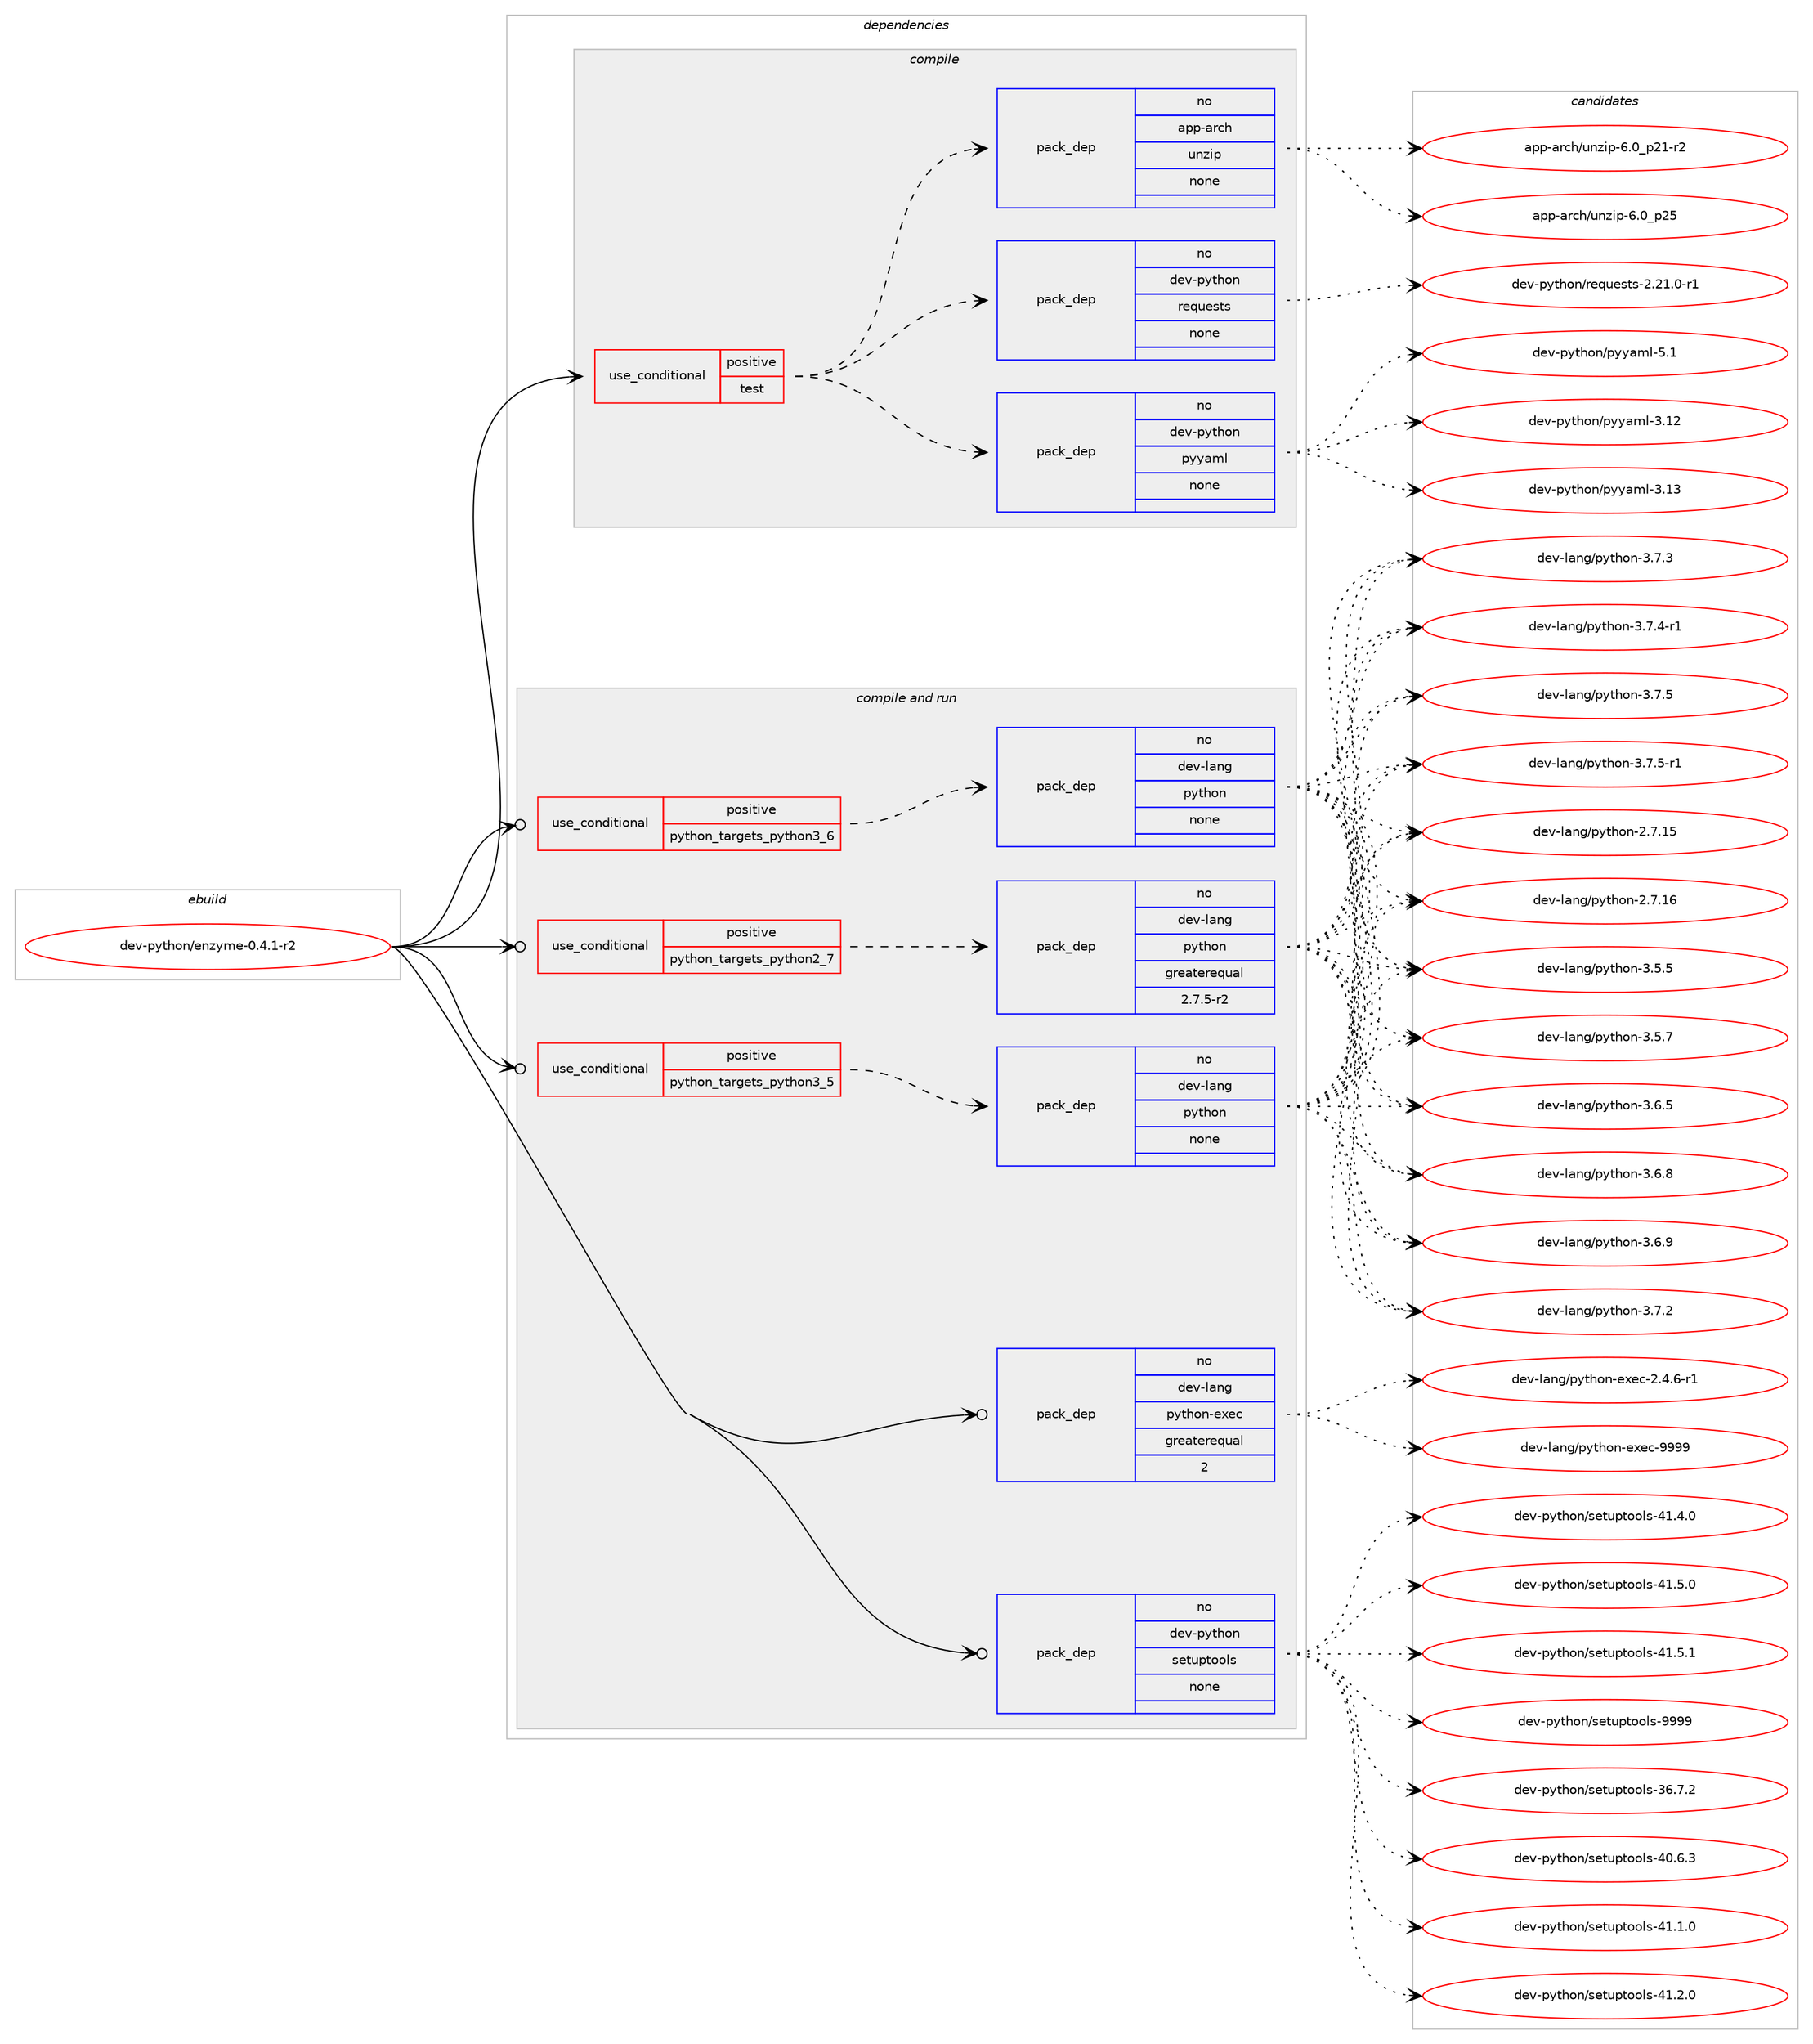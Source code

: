 digraph prolog {

# *************
# Graph options
# *************

newrank=true;
concentrate=true;
compound=true;
graph [rankdir=LR,fontname=Helvetica,fontsize=10,ranksep=1.5];#, ranksep=2.5, nodesep=0.2];
edge  [arrowhead=vee];
node  [fontname=Helvetica,fontsize=10];

# **********
# The ebuild
# **********

subgraph cluster_leftcol {
color=gray;
rank=same;
label=<<i>ebuild</i>>;
id [label="dev-python/enzyme-0.4.1-r2", color=red, width=4, href="../dev-python/enzyme-0.4.1-r2.svg"];
}

# ****************
# The dependencies
# ****************

subgraph cluster_midcol {
color=gray;
label=<<i>dependencies</i>>;
subgraph cluster_compile {
fillcolor="#eeeeee";
style=filled;
label=<<i>compile</i>>;
subgraph cond139020 {
dependency603462 [label=<<TABLE BORDER="0" CELLBORDER="1" CELLSPACING="0" CELLPADDING="4"><TR><TD ROWSPAN="3" CELLPADDING="10">use_conditional</TD></TR><TR><TD>positive</TD></TR><TR><TD>test</TD></TR></TABLE>>, shape=none, color=red];
subgraph pack452646 {
dependency603463 [label=<<TABLE BORDER="0" CELLBORDER="1" CELLSPACING="0" CELLPADDING="4" WIDTH="220"><TR><TD ROWSPAN="6" CELLPADDING="30">pack_dep</TD></TR><TR><TD WIDTH="110">no</TD></TR><TR><TD>app-arch</TD></TR><TR><TD>unzip</TD></TR><TR><TD>none</TD></TR><TR><TD></TD></TR></TABLE>>, shape=none, color=blue];
}
dependency603462:e -> dependency603463:w [weight=20,style="dashed",arrowhead="vee"];
subgraph pack452647 {
dependency603464 [label=<<TABLE BORDER="0" CELLBORDER="1" CELLSPACING="0" CELLPADDING="4" WIDTH="220"><TR><TD ROWSPAN="6" CELLPADDING="30">pack_dep</TD></TR><TR><TD WIDTH="110">no</TD></TR><TR><TD>dev-python</TD></TR><TR><TD>pyyaml</TD></TR><TR><TD>none</TD></TR><TR><TD></TD></TR></TABLE>>, shape=none, color=blue];
}
dependency603462:e -> dependency603464:w [weight=20,style="dashed",arrowhead="vee"];
subgraph pack452648 {
dependency603465 [label=<<TABLE BORDER="0" CELLBORDER="1" CELLSPACING="0" CELLPADDING="4" WIDTH="220"><TR><TD ROWSPAN="6" CELLPADDING="30">pack_dep</TD></TR><TR><TD WIDTH="110">no</TD></TR><TR><TD>dev-python</TD></TR><TR><TD>requests</TD></TR><TR><TD>none</TD></TR><TR><TD></TD></TR></TABLE>>, shape=none, color=blue];
}
dependency603462:e -> dependency603465:w [weight=20,style="dashed",arrowhead="vee"];
}
id:e -> dependency603462:w [weight=20,style="solid",arrowhead="vee"];
}
subgraph cluster_compileandrun {
fillcolor="#eeeeee";
style=filled;
label=<<i>compile and run</i>>;
subgraph cond139021 {
dependency603466 [label=<<TABLE BORDER="0" CELLBORDER="1" CELLSPACING="0" CELLPADDING="4"><TR><TD ROWSPAN="3" CELLPADDING="10">use_conditional</TD></TR><TR><TD>positive</TD></TR><TR><TD>python_targets_python2_7</TD></TR></TABLE>>, shape=none, color=red];
subgraph pack452649 {
dependency603467 [label=<<TABLE BORDER="0" CELLBORDER="1" CELLSPACING="0" CELLPADDING="4" WIDTH="220"><TR><TD ROWSPAN="6" CELLPADDING="30">pack_dep</TD></TR><TR><TD WIDTH="110">no</TD></TR><TR><TD>dev-lang</TD></TR><TR><TD>python</TD></TR><TR><TD>greaterequal</TD></TR><TR><TD>2.7.5-r2</TD></TR></TABLE>>, shape=none, color=blue];
}
dependency603466:e -> dependency603467:w [weight=20,style="dashed",arrowhead="vee"];
}
id:e -> dependency603466:w [weight=20,style="solid",arrowhead="odotvee"];
subgraph cond139022 {
dependency603468 [label=<<TABLE BORDER="0" CELLBORDER="1" CELLSPACING="0" CELLPADDING="4"><TR><TD ROWSPAN="3" CELLPADDING="10">use_conditional</TD></TR><TR><TD>positive</TD></TR><TR><TD>python_targets_python3_5</TD></TR></TABLE>>, shape=none, color=red];
subgraph pack452650 {
dependency603469 [label=<<TABLE BORDER="0" CELLBORDER="1" CELLSPACING="0" CELLPADDING="4" WIDTH="220"><TR><TD ROWSPAN="6" CELLPADDING="30">pack_dep</TD></TR><TR><TD WIDTH="110">no</TD></TR><TR><TD>dev-lang</TD></TR><TR><TD>python</TD></TR><TR><TD>none</TD></TR><TR><TD></TD></TR></TABLE>>, shape=none, color=blue];
}
dependency603468:e -> dependency603469:w [weight=20,style="dashed",arrowhead="vee"];
}
id:e -> dependency603468:w [weight=20,style="solid",arrowhead="odotvee"];
subgraph cond139023 {
dependency603470 [label=<<TABLE BORDER="0" CELLBORDER="1" CELLSPACING="0" CELLPADDING="4"><TR><TD ROWSPAN="3" CELLPADDING="10">use_conditional</TD></TR><TR><TD>positive</TD></TR><TR><TD>python_targets_python3_6</TD></TR></TABLE>>, shape=none, color=red];
subgraph pack452651 {
dependency603471 [label=<<TABLE BORDER="0" CELLBORDER="1" CELLSPACING="0" CELLPADDING="4" WIDTH="220"><TR><TD ROWSPAN="6" CELLPADDING="30">pack_dep</TD></TR><TR><TD WIDTH="110">no</TD></TR><TR><TD>dev-lang</TD></TR><TR><TD>python</TD></TR><TR><TD>none</TD></TR><TR><TD></TD></TR></TABLE>>, shape=none, color=blue];
}
dependency603470:e -> dependency603471:w [weight=20,style="dashed",arrowhead="vee"];
}
id:e -> dependency603470:w [weight=20,style="solid",arrowhead="odotvee"];
subgraph pack452652 {
dependency603472 [label=<<TABLE BORDER="0" CELLBORDER="1" CELLSPACING="0" CELLPADDING="4" WIDTH="220"><TR><TD ROWSPAN="6" CELLPADDING="30">pack_dep</TD></TR><TR><TD WIDTH="110">no</TD></TR><TR><TD>dev-lang</TD></TR><TR><TD>python-exec</TD></TR><TR><TD>greaterequal</TD></TR><TR><TD>2</TD></TR></TABLE>>, shape=none, color=blue];
}
id:e -> dependency603472:w [weight=20,style="solid",arrowhead="odotvee"];
subgraph pack452653 {
dependency603473 [label=<<TABLE BORDER="0" CELLBORDER="1" CELLSPACING="0" CELLPADDING="4" WIDTH="220"><TR><TD ROWSPAN="6" CELLPADDING="30">pack_dep</TD></TR><TR><TD WIDTH="110">no</TD></TR><TR><TD>dev-python</TD></TR><TR><TD>setuptools</TD></TR><TR><TD>none</TD></TR><TR><TD></TD></TR></TABLE>>, shape=none, color=blue];
}
id:e -> dependency603473:w [weight=20,style="solid",arrowhead="odotvee"];
}
subgraph cluster_run {
fillcolor="#eeeeee";
style=filled;
label=<<i>run</i>>;
}
}

# **************
# The candidates
# **************

subgraph cluster_choices {
rank=same;
color=gray;
label=<<i>candidates</i>>;

subgraph choice452646 {
color=black;
nodesep=1;
choice9711211245971149910447117110122105112455446489511250494511450 [label="app-arch/unzip-6.0_p21-r2", color=red, width=4,href="../app-arch/unzip-6.0_p21-r2.svg"];
choice971121124597114991044711711012210511245544648951125053 [label="app-arch/unzip-6.0_p25", color=red, width=4,href="../app-arch/unzip-6.0_p25.svg"];
dependency603463:e -> choice9711211245971149910447117110122105112455446489511250494511450:w [style=dotted,weight="100"];
dependency603463:e -> choice971121124597114991044711711012210511245544648951125053:w [style=dotted,weight="100"];
}
subgraph choice452647 {
color=black;
nodesep=1;
choice1001011184511212111610411111047112121121971091084551464950 [label="dev-python/pyyaml-3.12", color=red, width=4,href="../dev-python/pyyaml-3.12.svg"];
choice1001011184511212111610411111047112121121971091084551464951 [label="dev-python/pyyaml-3.13", color=red, width=4,href="../dev-python/pyyaml-3.13.svg"];
choice10010111845112121116104111110471121211219710910845534649 [label="dev-python/pyyaml-5.1", color=red, width=4,href="../dev-python/pyyaml-5.1.svg"];
dependency603464:e -> choice1001011184511212111610411111047112121121971091084551464950:w [style=dotted,weight="100"];
dependency603464:e -> choice1001011184511212111610411111047112121121971091084551464951:w [style=dotted,weight="100"];
dependency603464:e -> choice10010111845112121116104111110471121211219710910845534649:w [style=dotted,weight="100"];
}
subgraph choice452648 {
color=black;
nodesep=1;
choice1001011184511212111610411111047114101113117101115116115455046504946484511449 [label="dev-python/requests-2.21.0-r1", color=red, width=4,href="../dev-python/requests-2.21.0-r1.svg"];
dependency603465:e -> choice1001011184511212111610411111047114101113117101115116115455046504946484511449:w [style=dotted,weight="100"];
}
subgraph choice452649 {
color=black;
nodesep=1;
choice10010111845108971101034711212111610411111045504655464953 [label="dev-lang/python-2.7.15", color=red, width=4,href="../dev-lang/python-2.7.15.svg"];
choice10010111845108971101034711212111610411111045504655464954 [label="dev-lang/python-2.7.16", color=red, width=4,href="../dev-lang/python-2.7.16.svg"];
choice100101118451089711010347112121116104111110455146534653 [label="dev-lang/python-3.5.5", color=red, width=4,href="../dev-lang/python-3.5.5.svg"];
choice100101118451089711010347112121116104111110455146534655 [label="dev-lang/python-3.5.7", color=red, width=4,href="../dev-lang/python-3.5.7.svg"];
choice100101118451089711010347112121116104111110455146544653 [label="dev-lang/python-3.6.5", color=red, width=4,href="../dev-lang/python-3.6.5.svg"];
choice100101118451089711010347112121116104111110455146544656 [label="dev-lang/python-3.6.8", color=red, width=4,href="../dev-lang/python-3.6.8.svg"];
choice100101118451089711010347112121116104111110455146544657 [label="dev-lang/python-3.6.9", color=red, width=4,href="../dev-lang/python-3.6.9.svg"];
choice100101118451089711010347112121116104111110455146554650 [label="dev-lang/python-3.7.2", color=red, width=4,href="../dev-lang/python-3.7.2.svg"];
choice100101118451089711010347112121116104111110455146554651 [label="dev-lang/python-3.7.3", color=red, width=4,href="../dev-lang/python-3.7.3.svg"];
choice1001011184510897110103471121211161041111104551465546524511449 [label="dev-lang/python-3.7.4-r1", color=red, width=4,href="../dev-lang/python-3.7.4-r1.svg"];
choice100101118451089711010347112121116104111110455146554653 [label="dev-lang/python-3.7.5", color=red, width=4,href="../dev-lang/python-3.7.5.svg"];
choice1001011184510897110103471121211161041111104551465546534511449 [label="dev-lang/python-3.7.5-r1", color=red, width=4,href="../dev-lang/python-3.7.5-r1.svg"];
dependency603467:e -> choice10010111845108971101034711212111610411111045504655464953:w [style=dotted,weight="100"];
dependency603467:e -> choice10010111845108971101034711212111610411111045504655464954:w [style=dotted,weight="100"];
dependency603467:e -> choice100101118451089711010347112121116104111110455146534653:w [style=dotted,weight="100"];
dependency603467:e -> choice100101118451089711010347112121116104111110455146534655:w [style=dotted,weight="100"];
dependency603467:e -> choice100101118451089711010347112121116104111110455146544653:w [style=dotted,weight="100"];
dependency603467:e -> choice100101118451089711010347112121116104111110455146544656:w [style=dotted,weight="100"];
dependency603467:e -> choice100101118451089711010347112121116104111110455146544657:w [style=dotted,weight="100"];
dependency603467:e -> choice100101118451089711010347112121116104111110455146554650:w [style=dotted,weight="100"];
dependency603467:e -> choice100101118451089711010347112121116104111110455146554651:w [style=dotted,weight="100"];
dependency603467:e -> choice1001011184510897110103471121211161041111104551465546524511449:w [style=dotted,weight="100"];
dependency603467:e -> choice100101118451089711010347112121116104111110455146554653:w [style=dotted,weight="100"];
dependency603467:e -> choice1001011184510897110103471121211161041111104551465546534511449:w [style=dotted,weight="100"];
}
subgraph choice452650 {
color=black;
nodesep=1;
choice10010111845108971101034711212111610411111045504655464953 [label="dev-lang/python-2.7.15", color=red, width=4,href="../dev-lang/python-2.7.15.svg"];
choice10010111845108971101034711212111610411111045504655464954 [label="dev-lang/python-2.7.16", color=red, width=4,href="../dev-lang/python-2.7.16.svg"];
choice100101118451089711010347112121116104111110455146534653 [label="dev-lang/python-3.5.5", color=red, width=4,href="../dev-lang/python-3.5.5.svg"];
choice100101118451089711010347112121116104111110455146534655 [label="dev-lang/python-3.5.7", color=red, width=4,href="../dev-lang/python-3.5.7.svg"];
choice100101118451089711010347112121116104111110455146544653 [label="dev-lang/python-3.6.5", color=red, width=4,href="../dev-lang/python-3.6.5.svg"];
choice100101118451089711010347112121116104111110455146544656 [label="dev-lang/python-3.6.8", color=red, width=4,href="../dev-lang/python-3.6.8.svg"];
choice100101118451089711010347112121116104111110455146544657 [label="dev-lang/python-3.6.9", color=red, width=4,href="../dev-lang/python-3.6.9.svg"];
choice100101118451089711010347112121116104111110455146554650 [label="dev-lang/python-3.7.2", color=red, width=4,href="../dev-lang/python-3.7.2.svg"];
choice100101118451089711010347112121116104111110455146554651 [label="dev-lang/python-3.7.3", color=red, width=4,href="../dev-lang/python-3.7.3.svg"];
choice1001011184510897110103471121211161041111104551465546524511449 [label="dev-lang/python-3.7.4-r1", color=red, width=4,href="../dev-lang/python-3.7.4-r1.svg"];
choice100101118451089711010347112121116104111110455146554653 [label="dev-lang/python-3.7.5", color=red, width=4,href="../dev-lang/python-3.7.5.svg"];
choice1001011184510897110103471121211161041111104551465546534511449 [label="dev-lang/python-3.7.5-r1", color=red, width=4,href="../dev-lang/python-3.7.5-r1.svg"];
dependency603469:e -> choice10010111845108971101034711212111610411111045504655464953:w [style=dotted,weight="100"];
dependency603469:e -> choice10010111845108971101034711212111610411111045504655464954:w [style=dotted,weight="100"];
dependency603469:e -> choice100101118451089711010347112121116104111110455146534653:w [style=dotted,weight="100"];
dependency603469:e -> choice100101118451089711010347112121116104111110455146534655:w [style=dotted,weight="100"];
dependency603469:e -> choice100101118451089711010347112121116104111110455146544653:w [style=dotted,weight="100"];
dependency603469:e -> choice100101118451089711010347112121116104111110455146544656:w [style=dotted,weight="100"];
dependency603469:e -> choice100101118451089711010347112121116104111110455146544657:w [style=dotted,weight="100"];
dependency603469:e -> choice100101118451089711010347112121116104111110455146554650:w [style=dotted,weight="100"];
dependency603469:e -> choice100101118451089711010347112121116104111110455146554651:w [style=dotted,weight="100"];
dependency603469:e -> choice1001011184510897110103471121211161041111104551465546524511449:w [style=dotted,weight="100"];
dependency603469:e -> choice100101118451089711010347112121116104111110455146554653:w [style=dotted,weight="100"];
dependency603469:e -> choice1001011184510897110103471121211161041111104551465546534511449:w [style=dotted,weight="100"];
}
subgraph choice452651 {
color=black;
nodesep=1;
choice10010111845108971101034711212111610411111045504655464953 [label="dev-lang/python-2.7.15", color=red, width=4,href="../dev-lang/python-2.7.15.svg"];
choice10010111845108971101034711212111610411111045504655464954 [label="dev-lang/python-2.7.16", color=red, width=4,href="../dev-lang/python-2.7.16.svg"];
choice100101118451089711010347112121116104111110455146534653 [label="dev-lang/python-3.5.5", color=red, width=4,href="../dev-lang/python-3.5.5.svg"];
choice100101118451089711010347112121116104111110455146534655 [label="dev-lang/python-3.5.7", color=red, width=4,href="../dev-lang/python-3.5.7.svg"];
choice100101118451089711010347112121116104111110455146544653 [label="dev-lang/python-3.6.5", color=red, width=4,href="../dev-lang/python-3.6.5.svg"];
choice100101118451089711010347112121116104111110455146544656 [label="dev-lang/python-3.6.8", color=red, width=4,href="../dev-lang/python-3.6.8.svg"];
choice100101118451089711010347112121116104111110455146544657 [label="dev-lang/python-3.6.9", color=red, width=4,href="../dev-lang/python-3.6.9.svg"];
choice100101118451089711010347112121116104111110455146554650 [label="dev-lang/python-3.7.2", color=red, width=4,href="../dev-lang/python-3.7.2.svg"];
choice100101118451089711010347112121116104111110455146554651 [label="dev-lang/python-3.7.3", color=red, width=4,href="../dev-lang/python-3.7.3.svg"];
choice1001011184510897110103471121211161041111104551465546524511449 [label="dev-lang/python-3.7.4-r1", color=red, width=4,href="../dev-lang/python-3.7.4-r1.svg"];
choice100101118451089711010347112121116104111110455146554653 [label="dev-lang/python-3.7.5", color=red, width=4,href="../dev-lang/python-3.7.5.svg"];
choice1001011184510897110103471121211161041111104551465546534511449 [label="dev-lang/python-3.7.5-r1", color=red, width=4,href="../dev-lang/python-3.7.5-r1.svg"];
dependency603471:e -> choice10010111845108971101034711212111610411111045504655464953:w [style=dotted,weight="100"];
dependency603471:e -> choice10010111845108971101034711212111610411111045504655464954:w [style=dotted,weight="100"];
dependency603471:e -> choice100101118451089711010347112121116104111110455146534653:w [style=dotted,weight="100"];
dependency603471:e -> choice100101118451089711010347112121116104111110455146534655:w [style=dotted,weight="100"];
dependency603471:e -> choice100101118451089711010347112121116104111110455146544653:w [style=dotted,weight="100"];
dependency603471:e -> choice100101118451089711010347112121116104111110455146544656:w [style=dotted,weight="100"];
dependency603471:e -> choice100101118451089711010347112121116104111110455146544657:w [style=dotted,weight="100"];
dependency603471:e -> choice100101118451089711010347112121116104111110455146554650:w [style=dotted,weight="100"];
dependency603471:e -> choice100101118451089711010347112121116104111110455146554651:w [style=dotted,weight="100"];
dependency603471:e -> choice1001011184510897110103471121211161041111104551465546524511449:w [style=dotted,weight="100"];
dependency603471:e -> choice100101118451089711010347112121116104111110455146554653:w [style=dotted,weight="100"];
dependency603471:e -> choice1001011184510897110103471121211161041111104551465546534511449:w [style=dotted,weight="100"];
}
subgraph choice452652 {
color=black;
nodesep=1;
choice10010111845108971101034711212111610411111045101120101994550465246544511449 [label="dev-lang/python-exec-2.4.6-r1", color=red, width=4,href="../dev-lang/python-exec-2.4.6-r1.svg"];
choice10010111845108971101034711212111610411111045101120101994557575757 [label="dev-lang/python-exec-9999", color=red, width=4,href="../dev-lang/python-exec-9999.svg"];
dependency603472:e -> choice10010111845108971101034711212111610411111045101120101994550465246544511449:w [style=dotted,weight="100"];
dependency603472:e -> choice10010111845108971101034711212111610411111045101120101994557575757:w [style=dotted,weight="100"];
}
subgraph choice452653 {
color=black;
nodesep=1;
choice100101118451121211161041111104711510111611711211611111110811545515446554650 [label="dev-python/setuptools-36.7.2", color=red, width=4,href="../dev-python/setuptools-36.7.2.svg"];
choice100101118451121211161041111104711510111611711211611111110811545524846544651 [label="dev-python/setuptools-40.6.3", color=red, width=4,href="../dev-python/setuptools-40.6.3.svg"];
choice100101118451121211161041111104711510111611711211611111110811545524946494648 [label="dev-python/setuptools-41.1.0", color=red, width=4,href="../dev-python/setuptools-41.1.0.svg"];
choice100101118451121211161041111104711510111611711211611111110811545524946504648 [label="dev-python/setuptools-41.2.0", color=red, width=4,href="../dev-python/setuptools-41.2.0.svg"];
choice100101118451121211161041111104711510111611711211611111110811545524946524648 [label="dev-python/setuptools-41.4.0", color=red, width=4,href="../dev-python/setuptools-41.4.0.svg"];
choice100101118451121211161041111104711510111611711211611111110811545524946534648 [label="dev-python/setuptools-41.5.0", color=red, width=4,href="../dev-python/setuptools-41.5.0.svg"];
choice100101118451121211161041111104711510111611711211611111110811545524946534649 [label="dev-python/setuptools-41.5.1", color=red, width=4,href="../dev-python/setuptools-41.5.1.svg"];
choice10010111845112121116104111110471151011161171121161111111081154557575757 [label="dev-python/setuptools-9999", color=red, width=4,href="../dev-python/setuptools-9999.svg"];
dependency603473:e -> choice100101118451121211161041111104711510111611711211611111110811545515446554650:w [style=dotted,weight="100"];
dependency603473:e -> choice100101118451121211161041111104711510111611711211611111110811545524846544651:w [style=dotted,weight="100"];
dependency603473:e -> choice100101118451121211161041111104711510111611711211611111110811545524946494648:w [style=dotted,weight="100"];
dependency603473:e -> choice100101118451121211161041111104711510111611711211611111110811545524946504648:w [style=dotted,weight="100"];
dependency603473:e -> choice100101118451121211161041111104711510111611711211611111110811545524946524648:w [style=dotted,weight="100"];
dependency603473:e -> choice100101118451121211161041111104711510111611711211611111110811545524946534648:w [style=dotted,weight="100"];
dependency603473:e -> choice100101118451121211161041111104711510111611711211611111110811545524946534649:w [style=dotted,weight="100"];
dependency603473:e -> choice10010111845112121116104111110471151011161171121161111111081154557575757:w [style=dotted,weight="100"];
}
}

}
